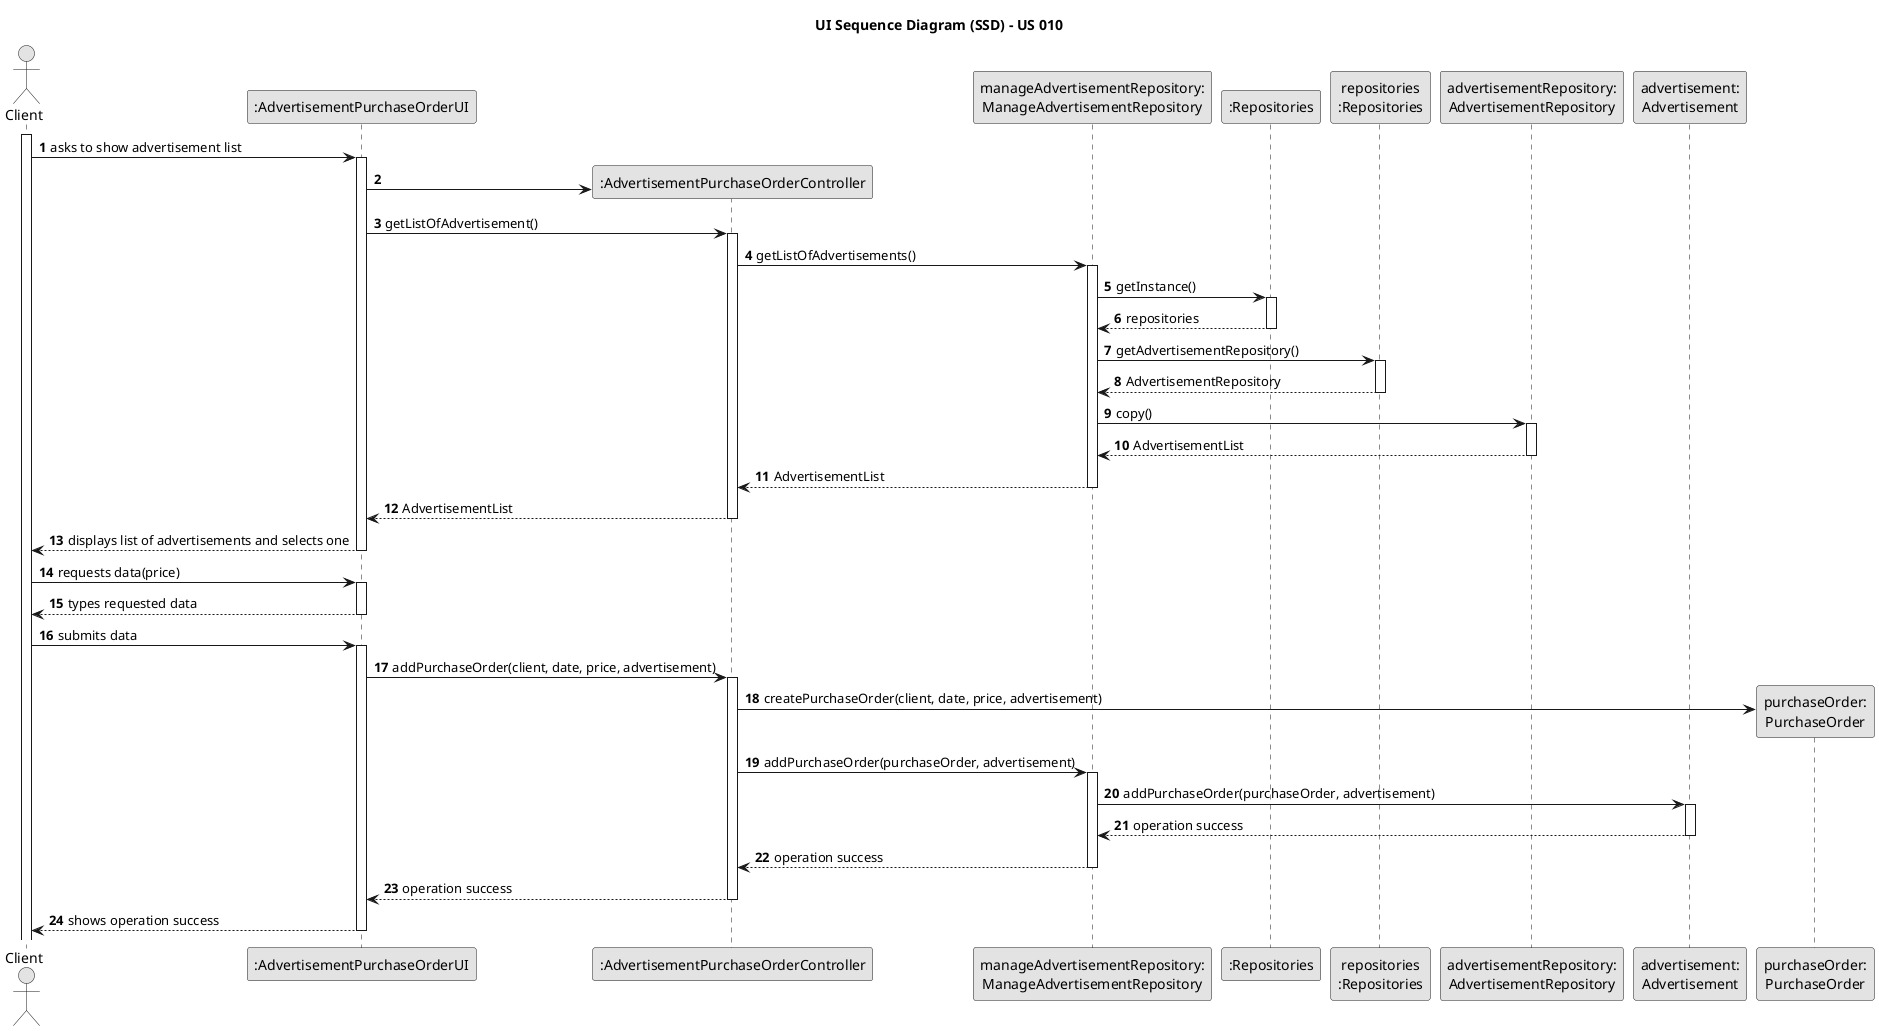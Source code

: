 @startuml
skinparam monochrome true
skinparam packageStyle rectangle
skinparam shadowing false

title UI Sequence Diagram (SSD) - US 010

autonumber

actor "Client" as User
participant ":AdvertisementPurchaseOrderUI" as UI
participant ":AdvertisementPurchaseOrderController" as Controller
participant "manageAdvertisementRepository:\nManageAdvertisementRepository" as MaAdv
participant ":Repositories" as Repositories
participant "repositories\n:Repositories" as repositories
participant "advertisementRepository:\nAdvertisementRepository" as AdvRep
participant "advertisement:\nAdvertisement" as Adv
participant "purchaseOrder:\nPurchaseOrder" as Purch




activate User

   User -> UI : asks to show advertisement list
    activate UI

    UI->Controller**

    UI -> Controller : getListOfAdvertisement()
    activate Controller

    Controller -> MaAdv : getListOfAdvertisements()
    activate MaAdv
    
    MaAdv ->Repositories:getInstance()
                                    activate Repositories
    
                                    Repositories-->MaAdv:repositories
                                    deactivate Repositories
    
                                    MaAdv -> repositories :getAdvertisementRepository()
                                    activate repositories
    
                                    repositories --> MaAdv :AdvertisementRepository
                                    deactivate repositories

                                    MaAdv -> AdvRep : copy()
                                    activate AdvRep

                                    AdvRep--> MaAdv : AdvertisementList
                                    deactivate AdvRep

                                    MaAdv --> Controller : AdvertisementList
                                    deactivate MaAdv

                                    Controller --> UI : AdvertisementList
                                    deactivate Controller

        UI -->User : displays list of advertisements and selects one
    deactivate UI

   User -> UI : requests data(price)
    activate UI

        UI -->User : types requested data
    deactivate UI

   User -> UI : submits data
    activate UI

    UI -> Controller: addPurchaseOrder(client, date, price, advertisement)
    activate Controller

    Controller -> Purch**: createPurchaseOrder(client, date, price, advertisement)

    Controller->MaAdv: addPurchaseOrder(purchaseOrder, advertisement)
    activate MaAdv
    
    MaAdv -> Adv : addPurchaseOrder(purchaseOrder, advertisement)
    activate Adv
    
    Adv --> MaAdv: operation success
    deactivate Adv 

    MaAdv --> Controller : operation success
    deactivate MaAdv

    Controller --> UI : operation success
    deactivate Controller

        UI -->User : shows operation success
    deactivate UI
@enduml